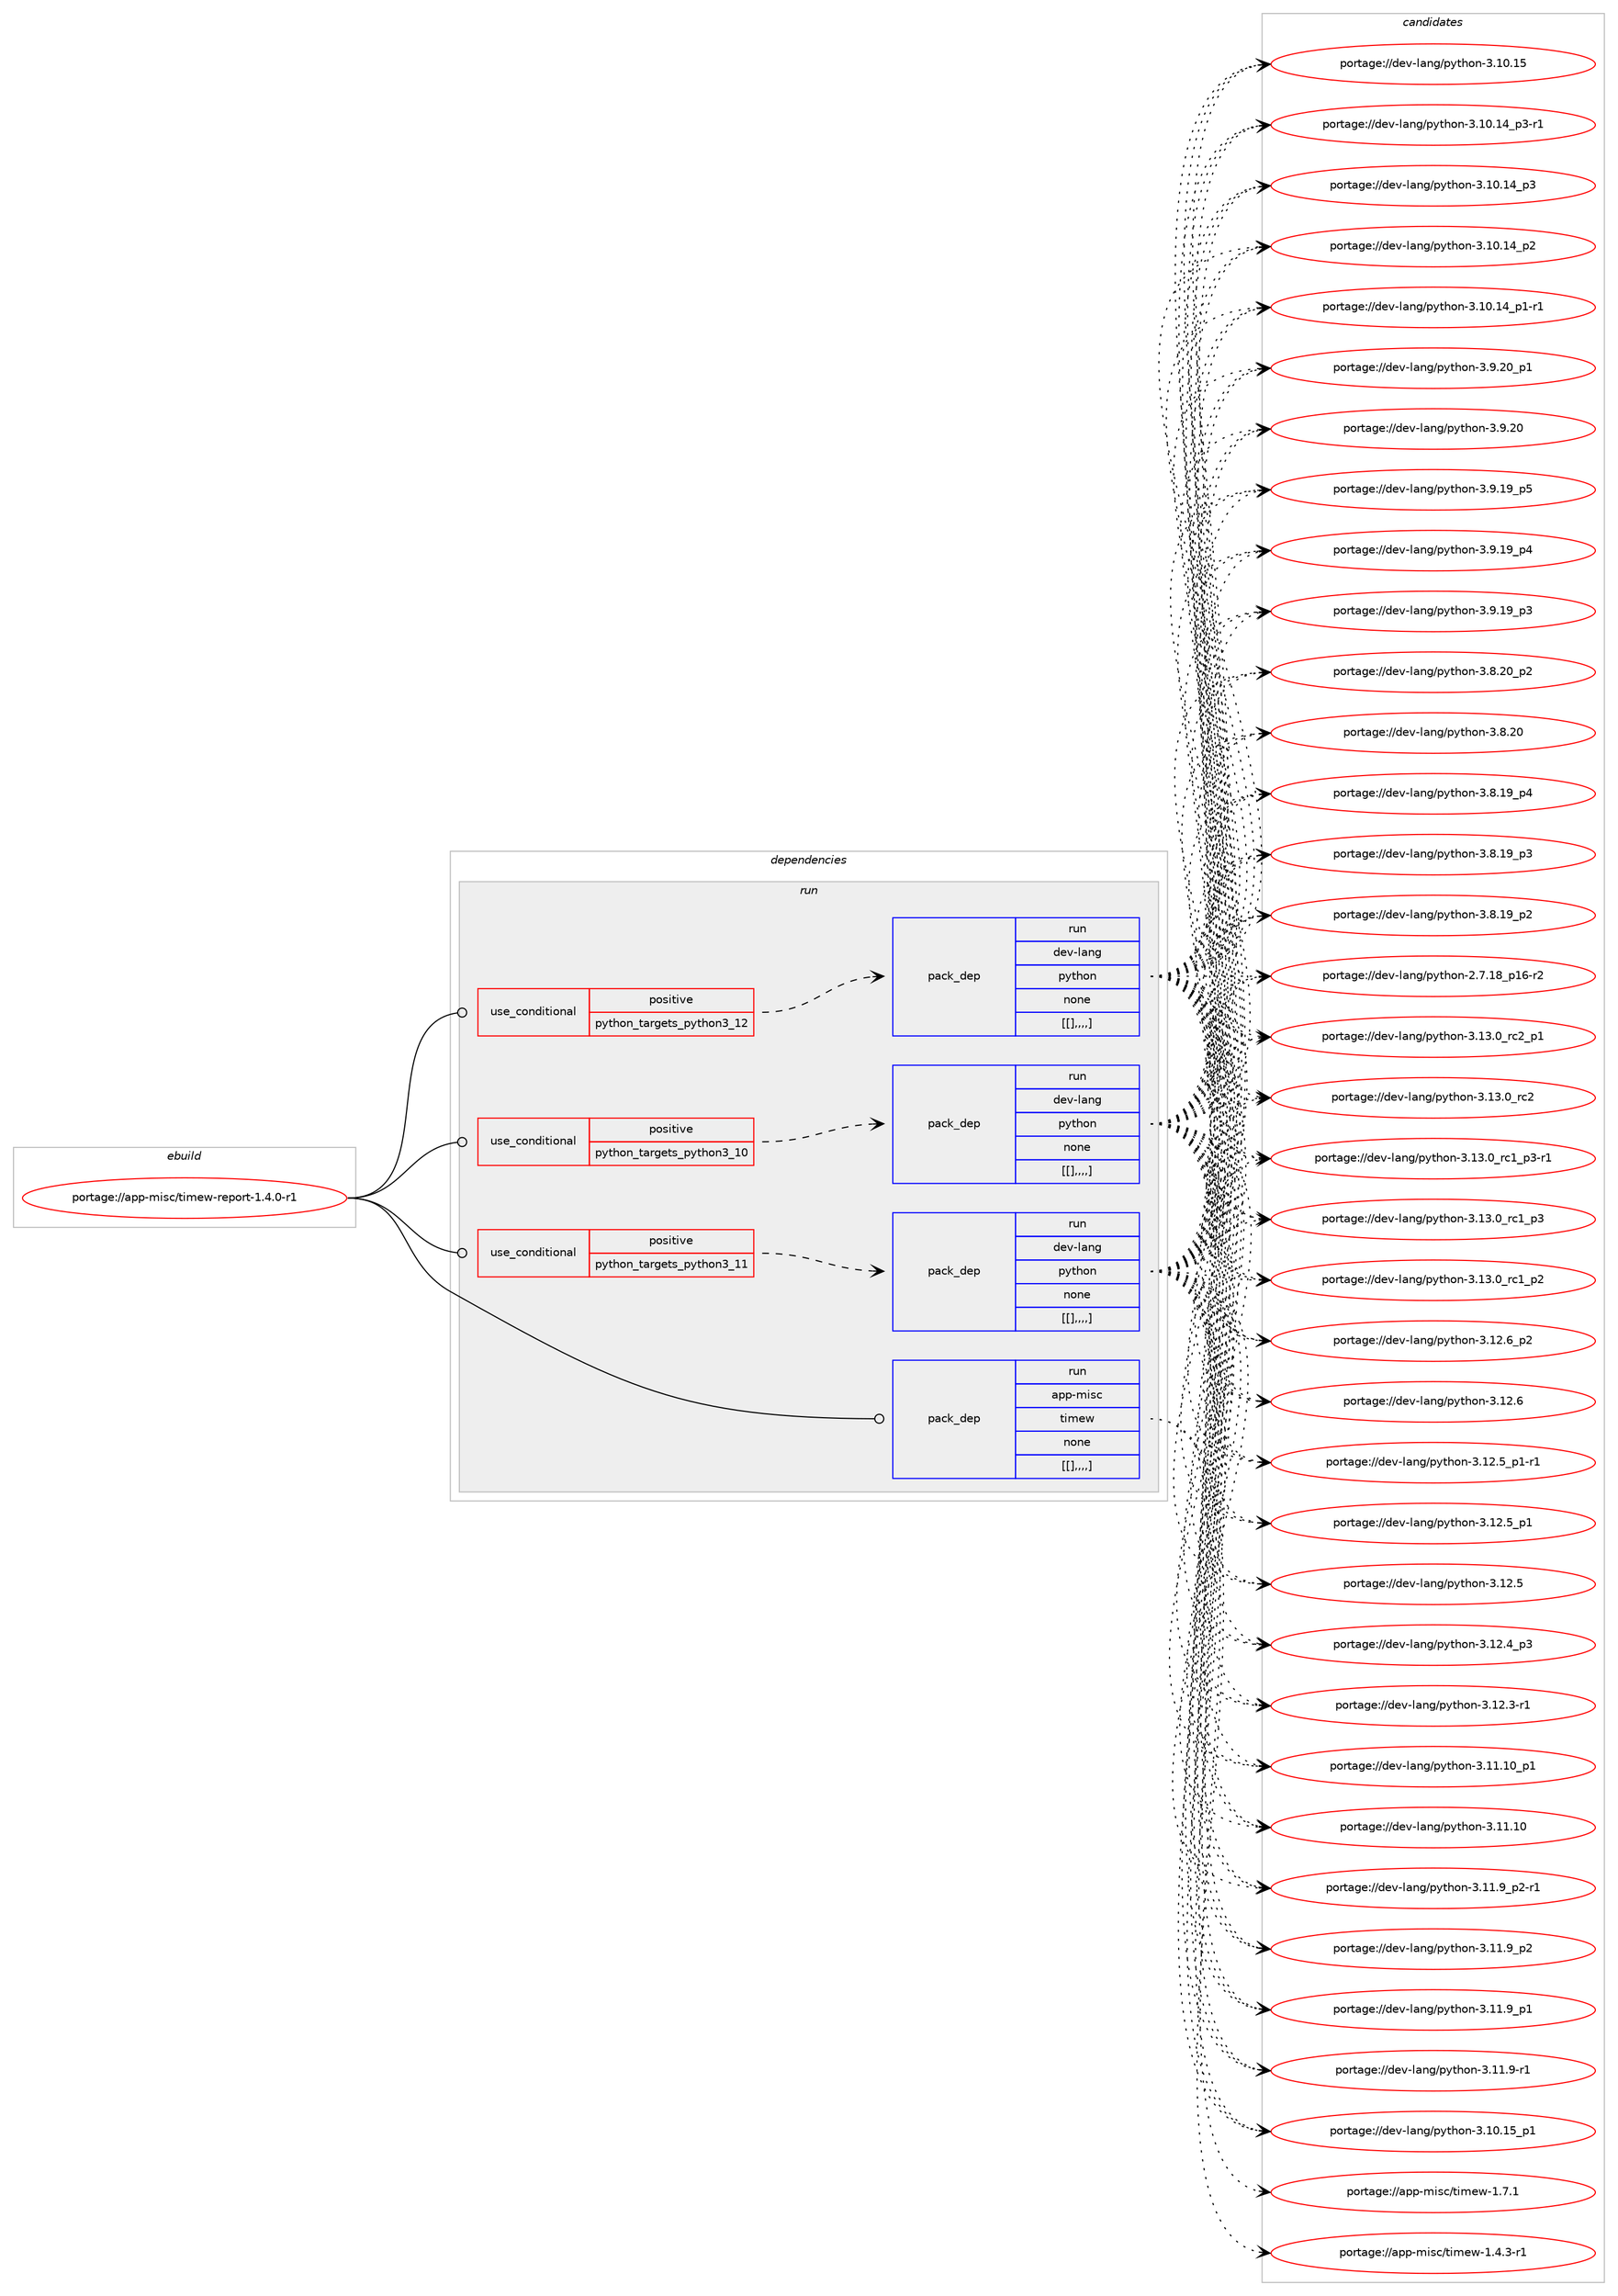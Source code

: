 digraph prolog {

# *************
# Graph options
# *************

newrank=true;
concentrate=true;
compound=true;
graph [rankdir=LR,fontname=Helvetica,fontsize=10,ranksep=1.5];#, ranksep=2.5, nodesep=0.2];
edge  [arrowhead=vee];
node  [fontname=Helvetica,fontsize=10];

# **********
# The ebuild
# **********

subgraph cluster_leftcol {
color=gray;
label=<<i>ebuild</i>>;
id [label="portage://app-misc/timew-report-1.4.0-r1", color=red, width=4, href="../app-misc/timew-report-1.4.0-r1.svg"];
}

# ****************
# The dependencies
# ****************

subgraph cluster_midcol {
color=gray;
label=<<i>dependencies</i>>;
subgraph cluster_compile {
fillcolor="#eeeeee";
style=filled;
label=<<i>compile</i>>;
}
subgraph cluster_compileandrun {
fillcolor="#eeeeee";
style=filled;
label=<<i>compile and run</i>>;
}
subgraph cluster_run {
fillcolor="#eeeeee";
style=filled;
label=<<i>run</i>>;
subgraph cond13121 {
dependency44820 [label=<<TABLE BORDER="0" CELLBORDER="1" CELLSPACING="0" CELLPADDING="4"><TR><TD ROWSPAN="3" CELLPADDING="10">use_conditional</TD></TR><TR><TD>positive</TD></TR><TR><TD>python_targets_python3_10</TD></TR></TABLE>>, shape=none, color=red];
subgraph pack31299 {
dependency44821 [label=<<TABLE BORDER="0" CELLBORDER="1" CELLSPACING="0" CELLPADDING="4" WIDTH="220"><TR><TD ROWSPAN="6" CELLPADDING="30">pack_dep</TD></TR><TR><TD WIDTH="110">run</TD></TR><TR><TD>dev-lang</TD></TR><TR><TD>python</TD></TR><TR><TD>none</TD></TR><TR><TD>[[],,,,]</TD></TR></TABLE>>, shape=none, color=blue];
}
dependency44820:e -> dependency44821:w [weight=20,style="dashed",arrowhead="vee"];
}
id:e -> dependency44820:w [weight=20,style="solid",arrowhead="odot"];
subgraph cond13122 {
dependency44822 [label=<<TABLE BORDER="0" CELLBORDER="1" CELLSPACING="0" CELLPADDING="4"><TR><TD ROWSPAN="3" CELLPADDING="10">use_conditional</TD></TR><TR><TD>positive</TD></TR><TR><TD>python_targets_python3_11</TD></TR></TABLE>>, shape=none, color=red];
subgraph pack31300 {
dependency44823 [label=<<TABLE BORDER="0" CELLBORDER="1" CELLSPACING="0" CELLPADDING="4" WIDTH="220"><TR><TD ROWSPAN="6" CELLPADDING="30">pack_dep</TD></TR><TR><TD WIDTH="110">run</TD></TR><TR><TD>dev-lang</TD></TR><TR><TD>python</TD></TR><TR><TD>none</TD></TR><TR><TD>[[],,,,]</TD></TR></TABLE>>, shape=none, color=blue];
}
dependency44822:e -> dependency44823:w [weight=20,style="dashed",arrowhead="vee"];
}
id:e -> dependency44822:w [weight=20,style="solid",arrowhead="odot"];
subgraph cond13123 {
dependency44824 [label=<<TABLE BORDER="0" CELLBORDER="1" CELLSPACING="0" CELLPADDING="4"><TR><TD ROWSPAN="3" CELLPADDING="10">use_conditional</TD></TR><TR><TD>positive</TD></TR><TR><TD>python_targets_python3_12</TD></TR></TABLE>>, shape=none, color=red];
subgraph pack31301 {
dependency44825 [label=<<TABLE BORDER="0" CELLBORDER="1" CELLSPACING="0" CELLPADDING="4" WIDTH="220"><TR><TD ROWSPAN="6" CELLPADDING="30">pack_dep</TD></TR><TR><TD WIDTH="110">run</TD></TR><TR><TD>dev-lang</TD></TR><TR><TD>python</TD></TR><TR><TD>none</TD></TR><TR><TD>[[],,,,]</TD></TR></TABLE>>, shape=none, color=blue];
}
dependency44824:e -> dependency44825:w [weight=20,style="dashed",arrowhead="vee"];
}
id:e -> dependency44824:w [weight=20,style="solid",arrowhead="odot"];
subgraph pack31302 {
dependency44826 [label=<<TABLE BORDER="0" CELLBORDER="1" CELLSPACING="0" CELLPADDING="4" WIDTH="220"><TR><TD ROWSPAN="6" CELLPADDING="30">pack_dep</TD></TR><TR><TD WIDTH="110">run</TD></TR><TR><TD>app-misc</TD></TR><TR><TD>timew</TD></TR><TR><TD>none</TD></TR><TR><TD>[[],,,,]</TD></TR></TABLE>>, shape=none, color=blue];
}
id:e -> dependency44826:w [weight=20,style="solid",arrowhead="odot"];
}
}

# **************
# The candidates
# **************

subgraph cluster_choices {
rank=same;
color=gray;
label=<<i>candidates</i>>;

subgraph choice31299 {
color=black;
nodesep=1;
choice100101118451089711010347112121116104111110455146495146489511499509511249 [label="portage://dev-lang/python-3.13.0_rc2_p1", color=red, width=4,href="../dev-lang/python-3.13.0_rc2_p1.svg"];
choice10010111845108971101034711212111610411111045514649514648951149950 [label="portage://dev-lang/python-3.13.0_rc2", color=red, width=4,href="../dev-lang/python-3.13.0_rc2.svg"];
choice1001011184510897110103471121211161041111104551464951464895114994995112514511449 [label="portage://dev-lang/python-3.13.0_rc1_p3-r1", color=red, width=4,href="../dev-lang/python-3.13.0_rc1_p3-r1.svg"];
choice100101118451089711010347112121116104111110455146495146489511499499511251 [label="portage://dev-lang/python-3.13.0_rc1_p3", color=red, width=4,href="../dev-lang/python-3.13.0_rc1_p3.svg"];
choice100101118451089711010347112121116104111110455146495146489511499499511250 [label="portage://dev-lang/python-3.13.0_rc1_p2", color=red, width=4,href="../dev-lang/python-3.13.0_rc1_p2.svg"];
choice100101118451089711010347112121116104111110455146495046549511250 [label="portage://dev-lang/python-3.12.6_p2", color=red, width=4,href="../dev-lang/python-3.12.6_p2.svg"];
choice10010111845108971101034711212111610411111045514649504654 [label="portage://dev-lang/python-3.12.6", color=red, width=4,href="../dev-lang/python-3.12.6.svg"];
choice1001011184510897110103471121211161041111104551464950465395112494511449 [label="portage://dev-lang/python-3.12.5_p1-r1", color=red, width=4,href="../dev-lang/python-3.12.5_p1-r1.svg"];
choice100101118451089711010347112121116104111110455146495046539511249 [label="portage://dev-lang/python-3.12.5_p1", color=red, width=4,href="../dev-lang/python-3.12.5_p1.svg"];
choice10010111845108971101034711212111610411111045514649504653 [label="portage://dev-lang/python-3.12.5", color=red, width=4,href="../dev-lang/python-3.12.5.svg"];
choice100101118451089711010347112121116104111110455146495046529511251 [label="portage://dev-lang/python-3.12.4_p3", color=red, width=4,href="../dev-lang/python-3.12.4_p3.svg"];
choice100101118451089711010347112121116104111110455146495046514511449 [label="portage://dev-lang/python-3.12.3-r1", color=red, width=4,href="../dev-lang/python-3.12.3-r1.svg"];
choice10010111845108971101034711212111610411111045514649494649489511249 [label="portage://dev-lang/python-3.11.10_p1", color=red, width=4,href="../dev-lang/python-3.11.10_p1.svg"];
choice1001011184510897110103471121211161041111104551464949464948 [label="portage://dev-lang/python-3.11.10", color=red, width=4,href="../dev-lang/python-3.11.10.svg"];
choice1001011184510897110103471121211161041111104551464949465795112504511449 [label="portage://dev-lang/python-3.11.9_p2-r1", color=red, width=4,href="../dev-lang/python-3.11.9_p2-r1.svg"];
choice100101118451089711010347112121116104111110455146494946579511250 [label="portage://dev-lang/python-3.11.9_p2", color=red, width=4,href="../dev-lang/python-3.11.9_p2.svg"];
choice100101118451089711010347112121116104111110455146494946579511249 [label="portage://dev-lang/python-3.11.9_p1", color=red, width=4,href="../dev-lang/python-3.11.9_p1.svg"];
choice100101118451089711010347112121116104111110455146494946574511449 [label="portage://dev-lang/python-3.11.9-r1", color=red, width=4,href="../dev-lang/python-3.11.9-r1.svg"];
choice10010111845108971101034711212111610411111045514649484649539511249 [label="portage://dev-lang/python-3.10.15_p1", color=red, width=4,href="../dev-lang/python-3.10.15_p1.svg"];
choice1001011184510897110103471121211161041111104551464948464953 [label="portage://dev-lang/python-3.10.15", color=red, width=4,href="../dev-lang/python-3.10.15.svg"];
choice100101118451089711010347112121116104111110455146494846495295112514511449 [label="portage://dev-lang/python-3.10.14_p3-r1", color=red, width=4,href="../dev-lang/python-3.10.14_p3-r1.svg"];
choice10010111845108971101034711212111610411111045514649484649529511251 [label="portage://dev-lang/python-3.10.14_p3", color=red, width=4,href="../dev-lang/python-3.10.14_p3.svg"];
choice10010111845108971101034711212111610411111045514649484649529511250 [label="portage://dev-lang/python-3.10.14_p2", color=red, width=4,href="../dev-lang/python-3.10.14_p2.svg"];
choice100101118451089711010347112121116104111110455146494846495295112494511449 [label="portage://dev-lang/python-3.10.14_p1-r1", color=red, width=4,href="../dev-lang/python-3.10.14_p1-r1.svg"];
choice100101118451089711010347112121116104111110455146574650489511249 [label="portage://dev-lang/python-3.9.20_p1", color=red, width=4,href="../dev-lang/python-3.9.20_p1.svg"];
choice10010111845108971101034711212111610411111045514657465048 [label="portage://dev-lang/python-3.9.20", color=red, width=4,href="../dev-lang/python-3.9.20.svg"];
choice100101118451089711010347112121116104111110455146574649579511253 [label="portage://dev-lang/python-3.9.19_p5", color=red, width=4,href="../dev-lang/python-3.9.19_p5.svg"];
choice100101118451089711010347112121116104111110455146574649579511252 [label="portage://dev-lang/python-3.9.19_p4", color=red, width=4,href="../dev-lang/python-3.9.19_p4.svg"];
choice100101118451089711010347112121116104111110455146574649579511251 [label="portage://dev-lang/python-3.9.19_p3", color=red, width=4,href="../dev-lang/python-3.9.19_p3.svg"];
choice100101118451089711010347112121116104111110455146564650489511250 [label="portage://dev-lang/python-3.8.20_p2", color=red, width=4,href="../dev-lang/python-3.8.20_p2.svg"];
choice10010111845108971101034711212111610411111045514656465048 [label="portage://dev-lang/python-3.8.20", color=red, width=4,href="../dev-lang/python-3.8.20.svg"];
choice100101118451089711010347112121116104111110455146564649579511252 [label="portage://dev-lang/python-3.8.19_p4", color=red, width=4,href="../dev-lang/python-3.8.19_p4.svg"];
choice100101118451089711010347112121116104111110455146564649579511251 [label="portage://dev-lang/python-3.8.19_p3", color=red, width=4,href="../dev-lang/python-3.8.19_p3.svg"];
choice100101118451089711010347112121116104111110455146564649579511250 [label="portage://dev-lang/python-3.8.19_p2", color=red, width=4,href="../dev-lang/python-3.8.19_p2.svg"];
choice100101118451089711010347112121116104111110455046554649569511249544511450 [label="portage://dev-lang/python-2.7.18_p16-r2", color=red, width=4,href="../dev-lang/python-2.7.18_p16-r2.svg"];
dependency44821:e -> choice100101118451089711010347112121116104111110455146495146489511499509511249:w [style=dotted,weight="100"];
dependency44821:e -> choice10010111845108971101034711212111610411111045514649514648951149950:w [style=dotted,weight="100"];
dependency44821:e -> choice1001011184510897110103471121211161041111104551464951464895114994995112514511449:w [style=dotted,weight="100"];
dependency44821:e -> choice100101118451089711010347112121116104111110455146495146489511499499511251:w [style=dotted,weight="100"];
dependency44821:e -> choice100101118451089711010347112121116104111110455146495146489511499499511250:w [style=dotted,weight="100"];
dependency44821:e -> choice100101118451089711010347112121116104111110455146495046549511250:w [style=dotted,weight="100"];
dependency44821:e -> choice10010111845108971101034711212111610411111045514649504654:w [style=dotted,weight="100"];
dependency44821:e -> choice1001011184510897110103471121211161041111104551464950465395112494511449:w [style=dotted,weight="100"];
dependency44821:e -> choice100101118451089711010347112121116104111110455146495046539511249:w [style=dotted,weight="100"];
dependency44821:e -> choice10010111845108971101034711212111610411111045514649504653:w [style=dotted,weight="100"];
dependency44821:e -> choice100101118451089711010347112121116104111110455146495046529511251:w [style=dotted,weight="100"];
dependency44821:e -> choice100101118451089711010347112121116104111110455146495046514511449:w [style=dotted,weight="100"];
dependency44821:e -> choice10010111845108971101034711212111610411111045514649494649489511249:w [style=dotted,weight="100"];
dependency44821:e -> choice1001011184510897110103471121211161041111104551464949464948:w [style=dotted,weight="100"];
dependency44821:e -> choice1001011184510897110103471121211161041111104551464949465795112504511449:w [style=dotted,weight="100"];
dependency44821:e -> choice100101118451089711010347112121116104111110455146494946579511250:w [style=dotted,weight="100"];
dependency44821:e -> choice100101118451089711010347112121116104111110455146494946579511249:w [style=dotted,weight="100"];
dependency44821:e -> choice100101118451089711010347112121116104111110455146494946574511449:w [style=dotted,weight="100"];
dependency44821:e -> choice10010111845108971101034711212111610411111045514649484649539511249:w [style=dotted,weight="100"];
dependency44821:e -> choice1001011184510897110103471121211161041111104551464948464953:w [style=dotted,weight="100"];
dependency44821:e -> choice100101118451089711010347112121116104111110455146494846495295112514511449:w [style=dotted,weight="100"];
dependency44821:e -> choice10010111845108971101034711212111610411111045514649484649529511251:w [style=dotted,weight="100"];
dependency44821:e -> choice10010111845108971101034711212111610411111045514649484649529511250:w [style=dotted,weight="100"];
dependency44821:e -> choice100101118451089711010347112121116104111110455146494846495295112494511449:w [style=dotted,weight="100"];
dependency44821:e -> choice100101118451089711010347112121116104111110455146574650489511249:w [style=dotted,weight="100"];
dependency44821:e -> choice10010111845108971101034711212111610411111045514657465048:w [style=dotted,weight="100"];
dependency44821:e -> choice100101118451089711010347112121116104111110455146574649579511253:w [style=dotted,weight="100"];
dependency44821:e -> choice100101118451089711010347112121116104111110455146574649579511252:w [style=dotted,weight="100"];
dependency44821:e -> choice100101118451089711010347112121116104111110455146574649579511251:w [style=dotted,weight="100"];
dependency44821:e -> choice100101118451089711010347112121116104111110455146564650489511250:w [style=dotted,weight="100"];
dependency44821:e -> choice10010111845108971101034711212111610411111045514656465048:w [style=dotted,weight="100"];
dependency44821:e -> choice100101118451089711010347112121116104111110455146564649579511252:w [style=dotted,weight="100"];
dependency44821:e -> choice100101118451089711010347112121116104111110455146564649579511251:w [style=dotted,weight="100"];
dependency44821:e -> choice100101118451089711010347112121116104111110455146564649579511250:w [style=dotted,weight="100"];
dependency44821:e -> choice100101118451089711010347112121116104111110455046554649569511249544511450:w [style=dotted,weight="100"];
}
subgraph choice31300 {
color=black;
nodesep=1;
choice100101118451089711010347112121116104111110455146495146489511499509511249 [label="portage://dev-lang/python-3.13.0_rc2_p1", color=red, width=4,href="../dev-lang/python-3.13.0_rc2_p1.svg"];
choice10010111845108971101034711212111610411111045514649514648951149950 [label="portage://dev-lang/python-3.13.0_rc2", color=red, width=4,href="../dev-lang/python-3.13.0_rc2.svg"];
choice1001011184510897110103471121211161041111104551464951464895114994995112514511449 [label="portage://dev-lang/python-3.13.0_rc1_p3-r1", color=red, width=4,href="../dev-lang/python-3.13.0_rc1_p3-r1.svg"];
choice100101118451089711010347112121116104111110455146495146489511499499511251 [label="portage://dev-lang/python-3.13.0_rc1_p3", color=red, width=4,href="../dev-lang/python-3.13.0_rc1_p3.svg"];
choice100101118451089711010347112121116104111110455146495146489511499499511250 [label="portage://dev-lang/python-3.13.0_rc1_p2", color=red, width=4,href="../dev-lang/python-3.13.0_rc1_p2.svg"];
choice100101118451089711010347112121116104111110455146495046549511250 [label="portage://dev-lang/python-3.12.6_p2", color=red, width=4,href="../dev-lang/python-3.12.6_p2.svg"];
choice10010111845108971101034711212111610411111045514649504654 [label="portage://dev-lang/python-3.12.6", color=red, width=4,href="../dev-lang/python-3.12.6.svg"];
choice1001011184510897110103471121211161041111104551464950465395112494511449 [label="portage://dev-lang/python-3.12.5_p1-r1", color=red, width=4,href="../dev-lang/python-3.12.5_p1-r1.svg"];
choice100101118451089711010347112121116104111110455146495046539511249 [label="portage://dev-lang/python-3.12.5_p1", color=red, width=4,href="../dev-lang/python-3.12.5_p1.svg"];
choice10010111845108971101034711212111610411111045514649504653 [label="portage://dev-lang/python-3.12.5", color=red, width=4,href="../dev-lang/python-3.12.5.svg"];
choice100101118451089711010347112121116104111110455146495046529511251 [label="portage://dev-lang/python-3.12.4_p3", color=red, width=4,href="../dev-lang/python-3.12.4_p3.svg"];
choice100101118451089711010347112121116104111110455146495046514511449 [label="portage://dev-lang/python-3.12.3-r1", color=red, width=4,href="../dev-lang/python-3.12.3-r1.svg"];
choice10010111845108971101034711212111610411111045514649494649489511249 [label="portage://dev-lang/python-3.11.10_p1", color=red, width=4,href="../dev-lang/python-3.11.10_p1.svg"];
choice1001011184510897110103471121211161041111104551464949464948 [label="portage://dev-lang/python-3.11.10", color=red, width=4,href="../dev-lang/python-3.11.10.svg"];
choice1001011184510897110103471121211161041111104551464949465795112504511449 [label="portage://dev-lang/python-3.11.9_p2-r1", color=red, width=4,href="../dev-lang/python-3.11.9_p2-r1.svg"];
choice100101118451089711010347112121116104111110455146494946579511250 [label="portage://dev-lang/python-3.11.9_p2", color=red, width=4,href="../dev-lang/python-3.11.9_p2.svg"];
choice100101118451089711010347112121116104111110455146494946579511249 [label="portage://dev-lang/python-3.11.9_p1", color=red, width=4,href="../dev-lang/python-3.11.9_p1.svg"];
choice100101118451089711010347112121116104111110455146494946574511449 [label="portage://dev-lang/python-3.11.9-r1", color=red, width=4,href="../dev-lang/python-3.11.9-r1.svg"];
choice10010111845108971101034711212111610411111045514649484649539511249 [label="portage://dev-lang/python-3.10.15_p1", color=red, width=4,href="../dev-lang/python-3.10.15_p1.svg"];
choice1001011184510897110103471121211161041111104551464948464953 [label="portage://dev-lang/python-3.10.15", color=red, width=4,href="../dev-lang/python-3.10.15.svg"];
choice100101118451089711010347112121116104111110455146494846495295112514511449 [label="portage://dev-lang/python-3.10.14_p3-r1", color=red, width=4,href="../dev-lang/python-3.10.14_p3-r1.svg"];
choice10010111845108971101034711212111610411111045514649484649529511251 [label="portage://dev-lang/python-3.10.14_p3", color=red, width=4,href="../dev-lang/python-3.10.14_p3.svg"];
choice10010111845108971101034711212111610411111045514649484649529511250 [label="portage://dev-lang/python-3.10.14_p2", color=red, width=4,href="../dev-lang/python-3.10.14_p2.svg"];
choice100101118451089711010347112121116104111110455146494846495295112494511449 [label="portage://dev-lang/python-3.10.14_p1-r1", color=red, width=4,href="../dev-lang/python-3.10.14_p1-r1.svg"];
choice100101118451089711010347112121116104111110455146574650489511249 [label="portage://dev-lang/python-3.9.20_p1", color=red, width=4,href="../dev-lang/python-3.9.20_p1.svg"];
choice10010111845108971101034711212111610411111045514657465048 [label="portage://dev-lang/python-3.9.20", color=red, width=4,href="../dev-lang/python-3.9.20.svg"];
choice100101118451089711010347112121116104111110455146574649579511253 [label="portage://dev-lang/python-3.9.19_p5", color=red, width=4,href="../dev-lang/python-3.9.19_p5.svg"];
choice100101118451089711010347112121116104111110455146574649579511252 [label="portage://dev-lang/python-3.9.19_p4", color=red, width=4,href="../dev-lang/python-3.9.19_p4.svg"];
choice100101118451089711010347112121116104111110455146574649579511251 [label="portage://dev-lang/python-3.9.19_p3", color=red, width=4,href="../dev-lang/python-3.9.19_p3.svg"];
choice100101118451089711010347112121116104111110455146564650489511250 [label="portage://dev-lang/python-3.8.20_p2", color=red, width=4,href="../dev-lang/python-3.8.20_p2.svg"];
choice10010111845108971101034711212111610411111045514656465048 [label="portage://dev-lang/python-3.8.20", color=red, width=4,href="../dev-lang/python-3.8.20.svg"];
choice100101118451089711010347112121116104111110455146564649579511252 [label="portage://dev-lang/python-3.8.19_p4", color=red, width=4,href="../dev-lang/python-3.8.19_p4.svg"];
choice100101118451089711010347112121116104111110455146564649579511251 [label="portage://dev-lang/python-3.8.19_p3", color=red, width=4,href="../dev-lang/python-3.8.19_p3.svg"];
choice100101118451089711010347112121116104111110455146564649579511250 [label="portage://dev-lang/python-3.8.19_p2", color=red, width=4,href="../dev-lang/python-3.8.19_p2.svg"];
choice100101118451089711010347112121116104111110455046554649569511249544511450 [label="portage://dev-lang/python-2.7.18_p16-r2", color=red, width=4,href="../dev-lang/python-2.7.18_p16-r2.svg"];
dependency44823:e -> choice100101118451089711010347112121116104111110455146495146489511499509511249:w [style=dotted,weight="100"];
dependency44823:e -> choice10010111845108971101034711212111610411111045514649514648951149950:w [style=dotted,weight="100"];
dependency44823:e -> choice1001011184510897110103471121211161041111104551464951464895114994995112514511449:w [style=dotted,weight="100"];
dependency44823:e -> choice100101118451089711010347112121116104111110455146495146489511499499511251:w [style=dotted,weight="100"];
dependency44823:e -> choice100101118451089711010347112121116104111110455146495146489511499499511250:w [style=dotted,weight="100"];
dependency44823:e -> choice100101118451089711010347112121116104111110455146495046549511250:w [style=dotted,weight="100"];
dependency44823:e -> choice10010111845108971101034711212111610411111045514649504654:w [style=dotted,weight="100"];
dependency44823:e -> choice1001011184510897110103471121211161041111104551464950465395112494511449:w [style=dotted,weight="100"];
dependency44823:e -> choice100101118451089711010347112121116104111110455146495046539511249:w [style=dotted,weight="100"];
dependency44823:e -> choice10010111845108971101034711212111610411111045514649504653:w [style=dotted,weight="100"];
dependency44823:e -> choice100101118451089711010347112121116104111110455146495046529511251:w [style=dotted,weight="100"];
dependency44823:e -> choice100101118451089711010347112121116104111110455146495046514511449:w [style=dotted,weight="100"];
dependency44823:e -> choice10010111845108971101034711212111610411111045514649494649489511249:w [style=dotted,weight="100"];
dependency44823:e -> choice1001011184510897110103471121211161041111104551464949464948:w [style=dotted,weight="100"];
dependency44823:e -> choice1001011184510897110103471121211161041111104551464949465795112504511449:w [style=dotted,weight="100"];
dependency44823:e -> choice100101118451089711010347112121116104111110455146494946579511250:w [style=dotted,weight="100"];
dependency44823:e -> choice100101118451089711010347112121116104111110455146494946579511249:w [style=dotted,weight="100"];
dependency44823:e -> choice100101118451089711010347112121116104111110455146494946574511449:w [style=dotted,weight="100"];
dependency44823:e -> choice10010111845108971101034711212111610411111045514649484649539511249:w [style=dotted,weight="100"];
dependency44823:e -> choice1001011184510897110103471121211161041111104551464948464953:w [style=dotted,weight="100"];
dependency44823:e -> choice100101118451089711010347112121116104111110455146494846495295112514511449:w [style=dotted,weight="100"];
dependency44823:e -> choice10010111845108971101034711212111610411111045514649484649529511251:w [style=dotted,weight="100"];
dependency44823:e -> choice10010111845108971101034711212111610411111045514649484649529511250:w [style=dotted,weight="100"];
dependency44823:e -> choice100101118451089711010347112121116104111110455146494846495295112494511449:w [style=dotted,weight="100"];
dependency44823:e -> choice100101118451089711010347112121116104111110455146574650489511249:w [style=dotted,weight="100"];
dependency44823:e -> choice10010111845108971101034711212111610411111045514657465048:w [style=dotted,weight="100"];
dependency44823:e -> choice100101118451089711010347112121116104111110455146574649579511253:w [style=dotted,weight="100"];
dependency44823:e -> choice100101118451089711010347112121116104111110455146574649579511252:w [style=dotted,weight="100"];
dependency44823:e -> choice100101118451089711010347112121116104111110455146574649579511251:w [style=dotted,weight="100"];
dependency44823:e -> choice100101118451089711010347112121116104111110455146564650489511250:w [style=dotted,weight="100"];
dependency44823:e -> choice10010111845108971101034711212111610411111045514656465048:w [style=dotted,weight="100"];
dependency44823:e -> choice100101118451089711010347112121116104111110455146564649579511252:w [style=dotted,weight="100"];
dependency44823:e -> choice100101118451089711010347112121116104111110455146564649579511251:w [style=dotted,weight="100"];
dependency44823:e -> choice100101118451089711010347112121116104111110455146564649579511250:w [style=dotted,weight="100"];
dependency44823:e -> choice100101118451089711010347112121116104111110455046554649569511249544511450:w [style=dotted,weight="100"];
}
subgraph choice31301 {
color=black;
nodesep=1;
choice100101118451089711010347112121116104111110455146495146489511499509511249 [label="portage://dev-lang/python-3.13.0_rc2_p1", color=red, width=4,href="../dev-lang/python-3.13.0_rc2_p1.svg"];
choice10010111845108971101034711212111610411111045514649514648951149950 [label="portage://dev-lang/python-3.13.0_rc2", color=red, width=4,href="../dev-lang/python-3.13.0_rc2.svg"];
choice1001011184510897110103471121211161041111104551464951464895114994995112514511449 [label="portage://dev-lang/python-3.13.0_rc1_p3-r1", color=red, width=4,href="../dev-lang/python-3.13.0_rc1_p3-r1.svg"];
choice100101118451089711010347112121116104111110455146495146489511499499511251 [label="portage://dev-lang/python-3.13.0_rc1_p3", color=red, width=4,href="../dev-lang/python-3.13.0_rc1_p3.svg"];
choice100101118451089711010347112121116104111110455146495146489511499499511250 [label="portage://dev-lang/python-3.13.0_rc1_p2", color=red, width=4,href="../dev-lang/python-3.13.0_rc1_p2.svg"];
choice100101118451089711010347112121116104111110455146495046549511250 [label="portage://dev-lang/python-3.12.6_p2", color=red, width=4,href="../dev-lang/python-3.12.6_p2.svg"];
choice10010111845108971101034711212111610411111045514649504654 [label="portage://dev-lang/python-3.12.6", color=red, width=4,href="../dev-lang/python-3.12.6.svg"];
choice1001011184510897110103471121211161041111104551464950465395112494511449 [label="portage://dev-lang/python-3.12.5_p1-r1", color=red, width=4,href="../dev-lang/python-3.12.5_p1-r1.svg"];
choice100101118451089711010347112121116104111110455146495046539511249 [label="portage://dev-lang/python-3.12.5_p1", color=red, width=4,href="../dev-lang/python-3.12.5_p1.svg"];
choice10010111845108971101034711212111610411111045514649504653 [label="portage://dev-lang/python-3.12.5", color=red, width=4,href="../dev-lang/python-3.12.5.svg"];
choice100101118451089711010347112121116104111110455146495046529511251 [label="portage://dev-lang/python-3.12.4_p3", color=red, width=4,href="../dev-lang/python-3.12.4_p3.svg"];
choice100101118451089711010347112121116104111110455146495046514511449 [label="portage://dev-lang/python-3.12.3-r1", color=red, width=4,href="../dev-lang/python-3.12.3-r1.svg"];
choice10010111845108971101034711212111610411111045514649494649489511249 [label="portage://dev-lang/python-3.11.10_p1", color=red, width=4,href="../dev-lang/python-3.11.10_p1.svg"];
choice1001011184510897110103471121211161041111104551464949464948 [label="portage://dev-lang/python-3.11.10", color=red, width=4,href="../dev-lang/python-3.11.10.svg"];
choice1001011184510897110103471121211161041111104551464949465795112504511449 [label="portage://dev-lang/python-3.11.9_p2-r1", color=red, width=4,href="../dev-lang/python-3.11.9_p2-r1.svg"];
choice100101118451089711010347112121116104111110455146494946579511250 [label="portage://dev-lang/python-3.11.9_p2", color=red, width=4,href="../dev-lang/python-3.11.9_p2.svg"];
choice100101118451089711010347112121116104111110455146494946579511249 [label="portage://dev-lang/python-3.11.9_p1", color=red, width=4,href="../dev-lang/python-3.11.9_p1.svg"];
choice100101118451089711010347112121116104111110455146494946574511449 [label="portage://dev-lang/python-3.11.9-r1", color=red, width=4,href="../dev-lang/python-3.11.9-r1.svg"];
choice10010111845108971101034711212111610411111045514649484649539511249 [label="portage://dev-lang/python-3.10.15_p1", color=red, width=4,href="../dev-lang/python-3.10.15_p1.svg"];
choice1001011184510897110103471121211161041111104551464948464953 [label="portage://dev-lang/python-3.10.15", color=red, width=4,href="../dev-lang/python-3.10.15.svg"];
choice100101118451089711010347112121116104111110455146494846495295112514511449 [label="portage://dev-lang/python-3.10.14_p3-r1", color=red, width=4,href="../dev-lang/python-3.10.14_p3-r1.svg"];
choice10010111845108971101034711212111610411111045514649484649529511251 [label="portage://dev-lang/python-3.10.14_p3", color=red, width=4,href="../dev-lang/python-3.10.14_p3.svg"];
choice10010111845108971101034711212111610411111045514649484649529511250 [label="portage://dev-lang/python-3.10.14_p2", color=red, width=4,href="../dev-lang/python-3.10.14_p2.svg"];
choice100101118451089711010347112121116104111110455146494846495295112494511449 [label="portage://dev-lang/python-3.10.14_p1-r1", color=red, width=4,href="../dev-lang/python-3.10.14_p1-r1.svg"];
choice100101118451089711010347112121116104111110455146574650489511249 [label="portage://dev-lang/python-3.9.20_p1", color=red, width=4,href="../dev-lang/python-3.9.20_p1.svg"];
choice10010111845108971101034711212111610411111045514657465048 [label="portage://dev-lang/python-3.9.20", color=red, width=4,href="../dev-lang/python-3.9.20.svg"];
choice100101118451089711010347112121116104111110455146574649579511253 [label="portage://dev-lang/python-3.9.19_p5", color=red, width=4,href="../dev-lang/python-3.9.19_p5.svg"];
choice100101118451089711010347112121116104111110455146574649579511252 [label="portage://dev-lang/python-3.9.19_p4", color=red, width=4,href="../dev-lang/python-3.9.19_p4.svg"];
choice100101118451089711010347112121116104111110455146574649579511251 [label="portage://dev-lang/python-3.9.19_p3", color=red, width=4,href="../dev-lang/python-3.9.19_p3.svg"];
choice100101118451089711010347112121116104111110455146564650489511250 [label="portage://dev-lang/python-3.8.20_p2", color=red, width=4,href="../dev-lang/python-3.8.20_p2.svg"];
choice10010111845108971101034711212111610411111045514656465048 [label="portage://dev-lang/python-3.8.20", color=red, width=4,href="../dev-lang/python-3.8.20.svg"];
choice100101118451089711010347112121116104111110455146564649579511252 [label="portage://dev-lang/python-3.8.19_p4", color=red, width=4,href="../dev-lang/python-3.8.19_p4.svg"];
choice100101118451089711010347112121116104111110455146564649579511251 [label="portage://dev-lang/python-3.8.19_p3", color=red, width=4,href="../dev-lang/python-3.8.19_p3.svg"];
choice100101118451089711010347112121116104111110455146564649579511250 [label="portage://dev-lang/python-3.8.19_p2", color=red, width=4,href="../dev-lang/python-3.8.19_p2.svg"];
choice100101118451089711010347112121116104111110455046554649569511249544511450 [label="portage://dev-lang/python-2.7.18_p16-r2", color=red, width=4,href="../dev-lang/python-2.7.18_p16-r2.svg"];
dependency44825:e -> choice100101118451089711010347112121116104111110455146495146489511499509511249:w [style=dotted,weight="100"];
dependency44825:e -> choice10010111845108971101034711212111610411111045514649514648951149950:w [style=dotted,weight="100"];
dependency44825:e -> choice1001011184510897110103471121211161041111104551464951464895114994995112514511449:w [style=dotted,weight="100"];
dependency44825:e -> choice100101118451089711010347112121116104111110455146495146489511499499511251:w [style=dotted,weight="100"];
dependency44825:e -> choice100101118451089711010347112121116104111110455146495146489511499499511250:w [style=dotted,weight="100"];
dependency44825:e -> choice100101118451089711010347112121116104111110455146495046549511250:w [style=dotted,weight="100"];
dependency44825:e -> choice10010111845108971101034711212111610411111045514649504654:w [style=dotted,weight="100"];
dependency44825:e -> choice1001011184510897110103471121211161041111104551464950465395112494511449:w [style=dotted,weight="100"];
dependency44825:e -> choice100101118451089711010347112121116104111110455146495046539511249:w [style=dotted,weight="100"];
dependency44825:e -> choice10010111845108971101034711212111610411111045514649504653:w [style=dotted,weight="100"];
dependency44825:e -> choice100101118451089711010347112121116104111110455146495046529511251:w [style=dotted,weight="100"];
dependency44825:e -> choice100101118451089711010347112121116104111110455146495046514511449:w [style=dotted,weight="100"];
dependency44825:e -> choice10010111845108971101034711212111610411111045514649494649489511249:w [style=dotted,weight="100"];
dependency44825:e -> choice1001011184510897110103471121211161041111104551464949464948:w [style=dotted,weight="100"];
dependency44825:e -> choice1001011184510897110103471121211161041111104551464949465795112504511449:w [style=dotted,weight="100"];
dependency44825:e -> choice100101118451089711010347112121116104111110455146494946579511250:w [style=dotted,weight="100"];
dependency44825:e -> choice100101118451089711010347112121116104111110455146494946579511249:w [style=dotted,weight="100"];
dependency44825:e -> choice100101118451089711010347112121116104111110455146494946574511449:w [style=dotted,weight="100"];
dependency44825:e -> choice10010111845108971101034711212111610411111045514649484649539511249:w [style=dotted,weight="100"];
dependency44825:e -> choice1001011184510897110103471121211161041111104551464948464953:w [style=dotted,weight="100"];
dependency44825:e -> choice100101118451089711010347112121116104111110455146494846495295112514511449:w [style=dotted,weight="100"];
dependency44825:e -> choice10010111845108971101034711212111610411111045514649484649529511251:w [style=dotted,weight="100"];
dependency44825:e -> choice10010111845108971101034711212111610411111045514649484649529511250:w [style=dotted,weight="100"];
dependency44825:e -> choice100101118451089711010347112121116104111110455146494846495295112494511449:w [style=dotted,weight="100"];
dependency44825:e -> choice100101118451089711010347112121116104111110455146574650489511249:w [style=dotted,weight="100"];
dependency44825:e -> choice10010111845108971101034711212111610411111045514657465048:w [style=dotted,weight="100"];
dependency44825:e -> choice100101118451089711010347112121116104111110455146574649579511253:w [style=dotted,weight="100"];
dependency44825:e -> choice100101118451089711010347112121116104111110455146574649579511252:w [style=dotted,weight="100"];
dependency44825:e -> choice100101118451089711010347112121116104111110455146574649579511251:w [style=dotted,weight="100"];
dependency44825:e -> choice100101118451089711010347112121116104111110455146564650489511250:w [style=dotted,weight="100"];
dependency44825:e -> choice10010111845108971101034711212111610411111045514656465048:w [style=dotted,weight="100"];
dependency44825:e -> choice100101118451089711010347112121116104111110455146564649579511252:w [style=dotted,weight="100"];
dependency44825:e -> choice100101118451089711010347112121116104111110455146564649579511251:w [style=dotted,weight="100"];
dependency44825:e -> choice100101118451089711010347112121116104111110455146564649579511250:w [style=dotted,weight="100"];
dependency44825:e -> choice100101118451089711010347112121116104111110455046554649569511249544511450:w [style=dotted,weight="100"];
}
subgraph choice31302 {
color=black;
nodesep=1;
choice97112112451091051159947116105109101119454946554649 [label="portage://app-misc/timew-1.7.1", color=red, width=4,href="../app-misc/timew-1.7.1.svg"];
choice971121124510910511599471161051091011194549465246514511449 [label="portage://app-misc/timew-1.4.3-r1", color=red, width=4,href="../app-misc/timew-1.4.3-r1.svg"];
dependency44826:e -> choice97112112451091051159947116105109101119454946554649:w [style=dotted,weight="100"];
dependency44826:e -> choice971121124510910511599471161051091011194549465246514511449:w [style=dotted,weight="100"];
}
}

}

